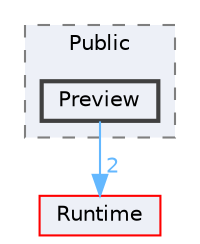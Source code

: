 digraph "Preview"
{
 // INTERACTIVE_SVG=YES
 // LATEX_PDF_SIZE
  bgcolor="transparent";
  edge [fontname=Helvetica,fontsize=10,labelfontname=Helvetica,labelfontsize=10];
  node [fontname=Helvetica,fontsize=10,shape=box,height=0.2,width=0.4];
  compound=true
  subgraph clusterdir_6a4c71f4ebad453a52b038ad6f1f54c6 {
    graph [ bgcolor="#edf0f7", pencolor="grey50", label="Public", fontname=Helvetica,fontsize=10 style="filled,dashed", URL="dir_6a4c71f4ebad453a52b038ad6f1f54c6.html",tooltip=""]
  dir_0ba29fbca7c430d90dc734f319465261 [label="Preview", fillcolor="#edf0f7", color="grey25", style="filled,bold", URL="dir_0ba29fbca7c430d90dc734f319465261.html",tooltip=""];
  }
  dir_7536b172fbd480bfd146a1b1acd6856b [label="Runtime", fillcolor="#edf0f7", color="red", style="filled", URL="dir_7536b172fbd480bfd146a1b1acd6856b.html",tooltip=""];
  dir_0ba29fbca7c430d90dc734f319465261->dir_7536b172fbd480bfd146a1b1acd6856b [headlabel="2", labeldistance=1.5 headhref="dir_000768_000984.html" href="dir_000768_000984.html" color="steelblue1" fontcolor="steelblue1"];
}
